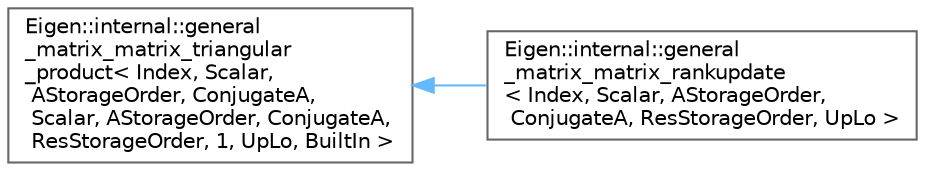 digraph "Graphical Class Hierarchy"
{
 // LATEX_PDF_SIZE
  bgcolor="transparent";
  edge [fontname=Helvetica,fontsize=10,labelfontname=Helvetica,labelfontsize=10];
  node [fontname=Helvetica,fontsize=10,shape=box,height=0.2,width=0.4];
  rankdir="LR";
  Node0 [id="Node000000",label="Eigen::internal::general\l_matrix_matrix_triangular\l_product\< Index, Scalar,\l AStorageOrder, ConjugateA,\l Scalar, AStorageOrder, ConjugateA,\l ResStorageOrder, 1, UpLo, BuiltIn \>",height=0.2,width=0.4,color="grey40", fillcolor="white", style="filled",URL="$structEigen_1_1internal_1_1general__matrix__matrix__triangular__product.html",tooltip=" "];
  Node0 -> Node1 [id="edge846_Node000000_Node000001",dir="back",color="steelblue1",style="solid",tooltip=" "];
  Node1 [id="Node000001",label="Eigen::internal::general\l_matrix_matrix_rankupdate\l\< Index, Scalar, AStorageOrder,\l ConjugateA, ResStorageOrder, UpLo \>",height=0.2,width=0.4,color="grey40", fillcolor="white", style="filled",URL="$structEigen_1_1internal_1_1general__matrix__matrix__rankupdate.html",tooltip=" "];
}
